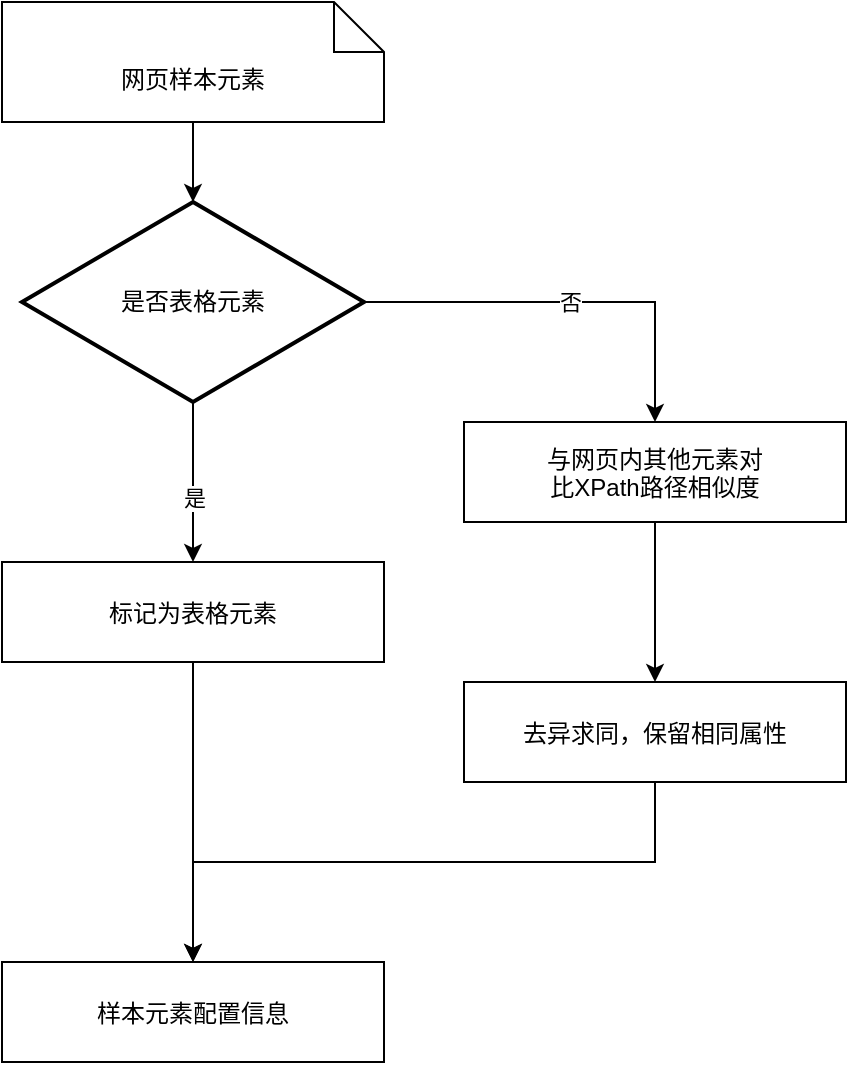 <mxfile version="21.0.4" type="github">
  <diagram id="967LHhQagHarZpW6RCrs" name="第 1 页">
    <mxGraphModel dx="761" dy="549" grid="1" gridSize="10" guides="1" tooltips="1" connect="1" arrows="1" fold="1" page="1" pageScale="1" pageWidth="827" pageHeight="1169" math="0" shadow="0">
      <root>
        <mxCell id="0" />
        <mxCell id="1" parent="0" />
        <mxCell id="3LhNPNoVYmogercakAYq-18" style="edgeStyle=orthogonalEdgeStyle;rounded=0;orthogonalLoop=1;jettySize=auto;html=1;" parent="1" source="3LhNPNoVYmogercakAYq-1" target="3LhNPNoVYmogercakAYq-8" edge="1">
          <mxGeometry relative="1" as="geometry" />
        </mxCell>
        <mxCell id="3LhNPNoVYmogercakAYq-1" value="网页样本元素" style="shape=note2;boundedLbl=1;whiteSpace=wrap;html=1;size=25;verticalAlign=top;align=center;" parent="1" vertex="1">
          <mxGeometry x="239" y="140" width="191" height="60" as="geometry" />
        </mxCell>
        <mxCell id="3LhNPNoVYmogercakAYq-17" style="edgeStyle=orthogonalEdgeStyle;rounded=0;orthogonalLoop=1;jettySize=auto;html=1;entryX=0.5;entryY=0;entryDx=0;entryDy=0;" parent="1" source="3LhNPNoVYmogercakAYq-6" target="3LhNPNoVYmogercakAYq-16" edge="1">
          <mxGeometry relative="1" as="geometry" />
        </mxCell>
        <mxCell id="3LhNPNoVYmogercakAYq-6" value="与网页内其他元素对&#xa;比XPath路径相似度" style="fontStyle=0;fontSize=12;" parent="1" vertex="1">
          <mxGeometry x="470" y="350" width="191" height="50" as="geometry" />
        </mxCell>
        <mxCell id="3LhNPNoVYmogercakAYq-11" style="edgeStyle=orthogonalEdgeStyle;rounded=0;orthogonalLoop=1;jettySize=auto;html=1;entryX=0.5;entryY=0;entryDx=0;entryDy=0;" parent="1" source="3LhNPNoVYmogercakAYq-8" target="3LhNPNoVYmogercakAYq-10" edge="1">
          <mxGeometry relative="1" as="geometry" />
        </mxCell>
        <mxCell id="3LhNPNoVYmogercakAYq-12" value="是" style="edgeLabel;html=1;align=center;verticalAlign=middle;resizable=0;points=[];" parent="3LhNPNoVYmogercakAYq-11" vertex="1" connectable="0">
          <mxGeometry x="0.337" y="1" relative="1" as="geometry">
            <mxPoint x="-1" y="-6" as="offset" />
          </mxGeometry>
        </mxCell>
        <mxCell id="EQeFrDKdw7VFjZ8_Hjx0-2" value="否" style="edgeStyle=orthogonalEdgeStyle;rounded=0;orthogonalLoop=1;jettySize=auto;html=1;entryX=0.5;entryY=0;entryDx=0;entryDy=0;" edge="1" parent="1" source="3LhNPNoVYmogercakAYq-8" target="3LhNPNoVYmogercakAYq-6">
          <mxGeometry relative="1" as="geometry" />
        </mxCell>
        <mxCell id="3LhNPNoVYmogercakAYq-8" value="是否表格元素" style="strokeWidth=2;html=1;shape=mxgraph.flowchart.decision;whiteSpace=wrap;" parent="1" vertex="1">
          <mxGeometry x="249" y="240" width="171" height="100" as="geometry" />
        </mxCell>
        <mxCell id="EQeFrDKdw7VFjZ8_Hjx0-3" style="edgeStyle=orthogonalEdgeStyle;rounded=0;orthogonalLoop=1;jettySize=auto;html=1;entryX=0.5;entryY=0;entryDx=0;entryDy=0;" edge="1" parent="1" source="3LhNPNoVYmogercakAYq-10" target="3LhNPNoVYmogercakAYq-21">
          <mxGeometry relative="1" as="geometry" />
        </mxCell>
        <mxCell id="3LhNPNoVYmogercakAYq-10" value="标记为表格元素" style="fontStyle=0;fontSize=12;" parent="1" vertex="1">
          <mxGeometry x="239" y="420" width="191" height="50" as="geometry" />
        </mxCell>
        <mxCell id="3LhNPNoVYmogercakAYq-22" style="edgeStyle=orthogonalEdgeStyle;rounded=0;orthogonalLoop=1;jettySize=auto;html=1;entryX=0.5;entryY=0;entryDx=0;entryDy=0;" parent="1" source="3LhNPNoVYmogercakAYq-16" target="3LhNPNoVYmogercakAYq-21" edge="1">
          <mxGeometry relative="1" as="geometry">
            <Array as="points">
              <mxPoint x="566" y="570" />
              <mxPoint x="335" y="570" />
            </Array>
          </mxGeometry>
        </mxCell>
        <mxCell id="3LhNPNoVYmogercakAYq-16" value="去异求同，保留相同属性" style="fontStyle=0;fontSize=12;" parent="1" vertex="1">
          <mxGeometry x="470" y="480" width="191" height="50" as="geometry" />
        </mxCell>
        <mxCell id="3LhNPNoVYmogercakAYq-21" value="样本元素配置信息" style="fontStyle=0;fontSize=12;" parent="1" vertex="1">
          <mxGeometry x="239" y="620" width="191" height="50" as="geometry" />
        </mxCell>
      </root>
    </mxGraphModel>
  </diagram>
</mxfile>
